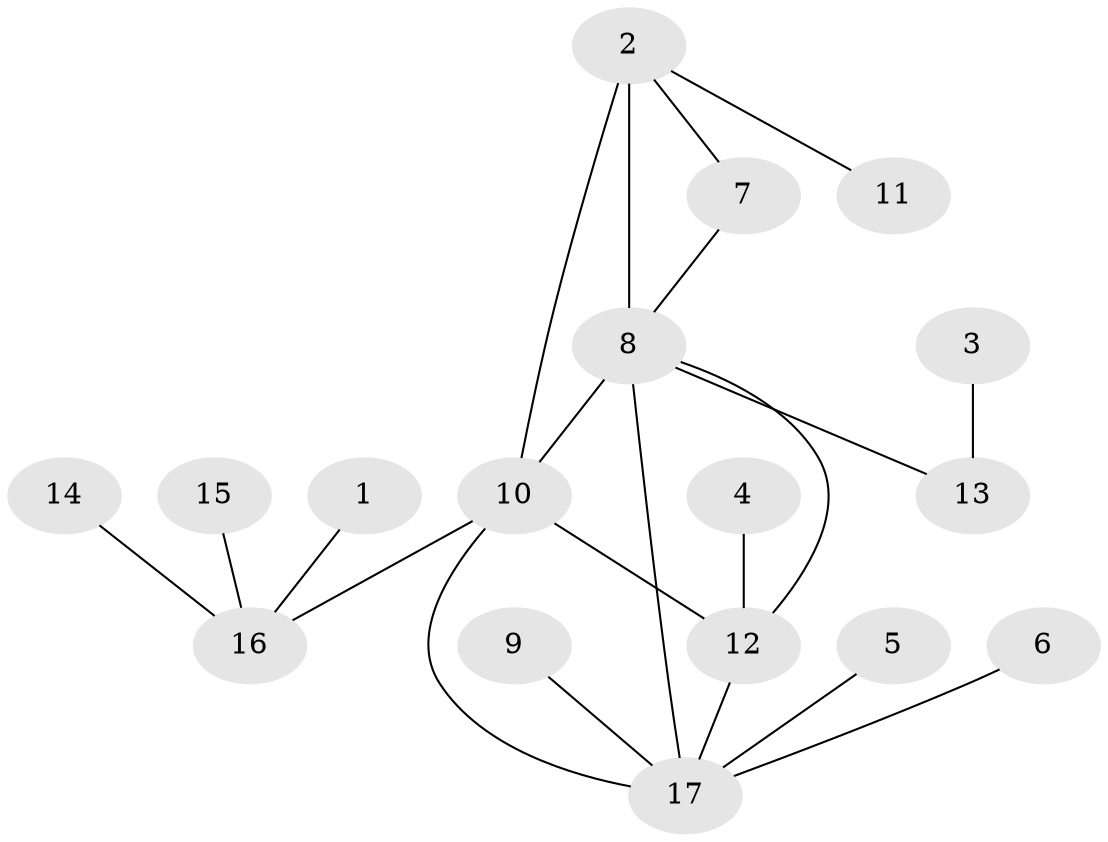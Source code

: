 // original degree distribution, {3: 0.15384615384615385, 6: 0.019230769230769232, 9: 0.038461538461538464, 4: 0.019230769230769232, 7: 0.038461538461538464, 5: 0.019230769230769232, 1: 0.5576923076923077, 2: 0.15384615384615385}
// Generated by graph-tools (version 1.1) at 2025/37/03/04/25 23:37:51]
// undirected, 17 vertices, 21 edges
graph export_dot {
  node [color=gray90,style=filled];
  1;
  2;
  3;
  4;
  5;
  6;
  7;
  8;
  9;
  10;
  11;
  12;
  13;
  14;
  15;
  16;
  17;
  1 -- 16 [weight=1.0];
  2 -- 7 [weight=1.0];
  2 -- 8 [weight=3.0];
  2 -- 10 [weight=1.0];
  2 -- 11 [weight=1.0];
  3 -- 13 [weight=1.0];
  4 -- 12 [weight=1.0];
  5 -- 17 [weight=1.0];
  6 -- 17 [weight=1.0];
  7 -- 8 [weight=1.0];
  8 -- 10 [weight=1.0];
  8 -- 12 [weight=1.0];
  8 -- 13 [weight=1.0];
  8 -- 17 [weight=1.0];
  9 -- 17 [weight=1.0];
  10 -- 12 [weight=1.0];
  10 -- 16 [weight=1.0];
  10 -- 17 [weight=1.0];
  12 -- 17 [weight=1.0];
  14 -- 16 [weight=1.0];
  15 -- 16 [weight=1.0];
}
